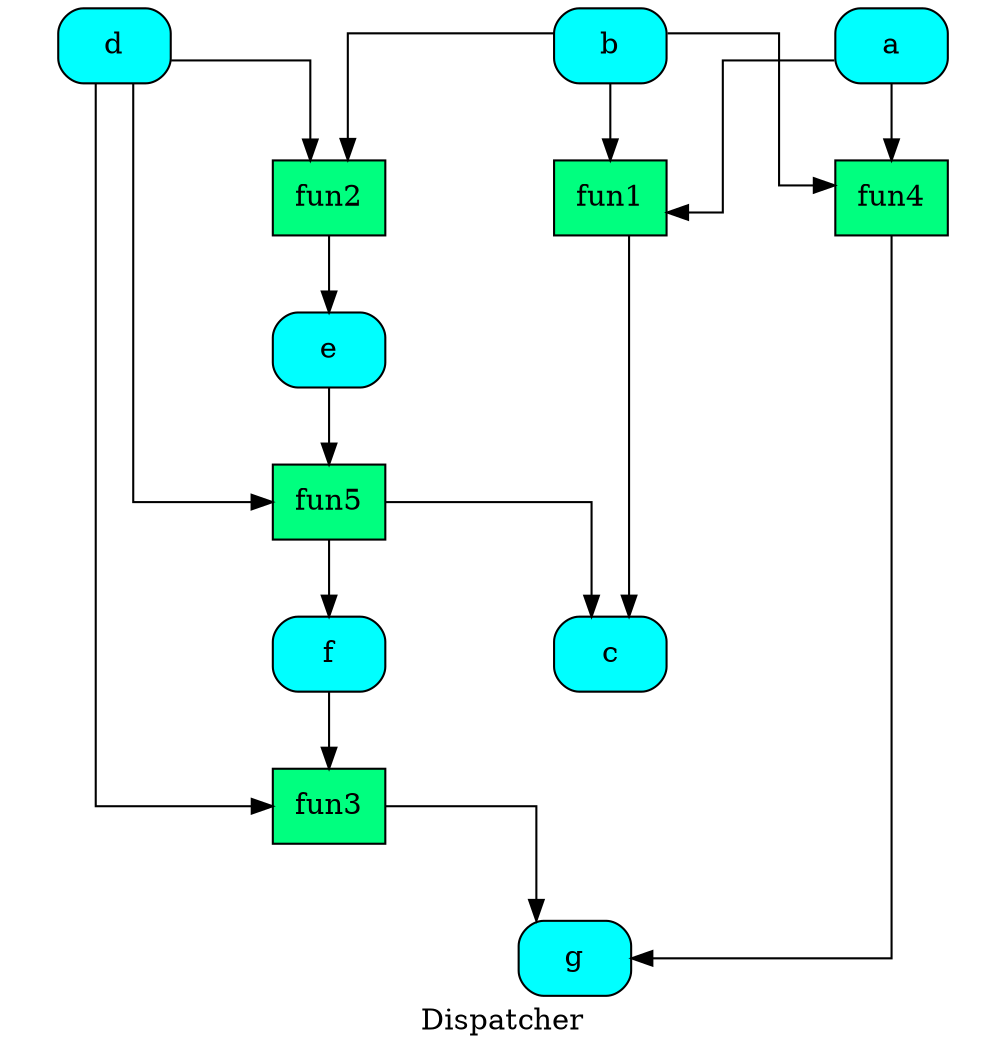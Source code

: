 digraph Dispatcher {
	graph [ratio=1]
	node [style=filled]
	label = "Dispatcher"
	splines = ortho
		"Dispatcher_-7288456268748439640" [label="{ fun3  }" fillcolor=springgreen shape=record]
		"Dispatcher_-6187035820328994423" [label="{ fun1  }" fillcolor=springgreen shape=record]
		"Dispatcher_-1430638958337501044" [label="{ fun4  }" fillcolor=springgreen shape=record]
		Dispatcher_5768680412222970701 [label="{ fun5  }" fillcolor=springgreen shape=record]
		"Dispatcher_-3934880090079577648" [label="{ e  }" fillcolor=cyan shape=Mrecord]
		"Dispatcher_-3033218840940190516" [label="{ d  }" fillcolor=cyan shape=Mrecord]
		"Dispatcher_-4519079440491430663" [label="{ b  }" fillcolor=cyan shape=Mrecord]
		Dispatcher_373397426269502808 [label="{ fun2  }" fillcolor=springgreen shape=record]
		Dispatcher_5484082108581647865 [label="{ g  }" fillcolor=cyan shape=Mrecord]
		Dispatcher_8924090687986925466 [label="{ a  }" fillcolor=cyan shape=Mrecord]
		"Dispatcher_-3405101691298986437" [label="{ f  }" fillcolor=cyan shape=Mrecord]
		Dispatcher_5431715331068191834 [label="{ c  }" fillcolor=cyan shape=Mrecord]
			"Dispatcher_-7288456268748439640" -> Dispatcher_5484082108581647865
			"Dispatcher_-6187035820328994423" -> Dispatcher_5431715331068191834
			"Dispatcher_-1430638958337501044" -> Dispatcher_5484082108581647865
			Dispatcher_5768680412222970701 -> Dispatcher_5431715331068191834
			Dispatcher_5768680412222970701 -> "Dispatcher_-3405101691298986437"
			"Dispatcher_-3934880090079577648" -> Dispatcher_5768680412222970701
			"Dispatcher_-3033218840940190516" -> Dispatcher_373397426269502808
			"Dispatcher_-3033218840940190516" -> "Dispatcher_-7288456268748439640"
			"Dispatcher_-3033218840940190516" -> Dispatcher_5768680412222970701
			"Dispatcher_-4519079440491430663" -> Dispatcher_373397426269502808
			"Dispatcher_-4519079440491430663" -> "Dispatcher_-6187035820328994423"
			"Dispatcher_-4519079440491430663" -> "Dispatcher_-1430638958337501044"
			Dispatcher_373397426269502808 -> "Dispatcher_-3934880090079577648"
			Dispatcher_8924090687986925466 -> "Dispatcher_-6187035820328994423"
			Dispatcher_8924090687986925466 -> "Dispatcher_-1430638958337501044"
			"Dispatcher_-3405101691298986437" -> "Dispatcher_-7288456268748439640"
}